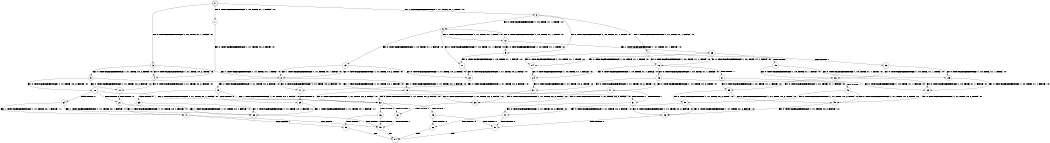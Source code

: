 digraph BCG {
size = "7, 10.5";
center = TRUE;
node [shape = circle];
0 [peripheries = 2];
0 -> 1 [label = "EX !0 !ATOMIC_EXCH_BRANCH (1, +0, TRUE, +1, 1, FALSE) !:0:"];
0 -> 2 [label = "EX !1 !ATOMIC_EXCH_BRANCH (1, +1, TRUE, +0, 1, TRUE) !:0:"];
0 -> 3 [label = "EX !0 !ATOMIC_EXCH_BRANCH (1, +0, TRUE, +1, 1, FALSE) !:0:"];
1 -> 4 [label = "EX !0 !ATOMIC_EXCH_BRANCH (1, +1, TRUE, +0, 2, TRUE) !:0:"];
2 -> 5 [label = "EX !0 !ATOMIC_EXCH_BRANCH (1, +0, TRUE, +1, 1, TRUE) !:0:"];
2 -> 6 [label = "EX !0 !ATOMIC_EXCH_BRANCH (1, +0, TRUE, +1, 1, TRUE) !:0:"];
2 -> 7 [label = "EX !1 !ATOMIC_EXCH_BRANCH (1, +1, TRUE, +0, 1, FALSE) !:0:"];
3 -> 4 [label = "EX !0 !ATOMIC_EXCH_BRANCH (1, +1, TRUE, +0, 2, TRUE) !:0:"];
3 -> 8 [label = "EX !1 !ATOMIC_EXCH_BRANCH (1, +1, TRUE, +0, 1, TRUE) !:0:"];
3 -> 9 [label = "EX !0 !ATOMIC_EXCH_BRANCH (1, +1, TRUE, +0, 2, TRUE) !:0:"];
4 -> 10 [label = "EX !0 !ATOMIC_EXCH_BRANCH (1, +1, TRUE, +0, 2, FALSE) !:0:"];
5 -> 11 [label = "EX !0 !ATOMIC_EXCH_BRANCH (1, +0, TRUE, +1, 1, FALSE) !:0:"];
6 -> 11 [label = "EX !0 !ATOMIC_EXCH_BRANCH (1, +0, TRUE, +1, 1, FALSE) !:0:"];
6 -> 12 [label = "EX !1 !ATOMIC_EXCH_BRANCH (1, +1, TRUE, +0, 1, TRUE) !:0:"];
6 -> 13 [label = "EX !0 !ATOMIC_EXCH_BRANCH (1, +0, TRUE, +1, 1, FALSE) !:0:"];
7 -> 14 [label = "EX !0 !ATOMIC_EXCH_BRANCH (1, +0, TRUE, +1, 1, TRUE) !:0:"];
7 -> 15 [label = "TERMINATE !1"];
7 -> 16 [label = "EX !0 !ATOMIC_EXCH_BRANCH (1, +0, TRUE, +1, 1, TRUE) !:0:"];
8 -> 17 [label = "EX !0 !ATOMIC_EXCH_BRANCH (1, +1, TRUE, +0, 2, FALSE) !:0:"];
8 -> 18 [label = "EX !1 !ATOMIC_EXCH_BRANCH (1, +1, TRUE, +0, 1, FALSE) !:0:"];
8 -> 19 [label = "EX !0 !ATOMIC_EXCH_BRANCH (1, +1, TRUE, +0, 2, FALSE) !:0:"];
9 -> 10 [label = "EX !0 !ATOMIC_EXCH_BRANCH (1, +1, TRUE, +0, 2, FALSE) !:0:"];
9 -> 18 [label = "EX !1 !ATOMIC_EXCH_BRANCH (1, +1, TRUE, +0, 1, FALSE) !:0:"];
9 -> 20 [label = "EX !0 !ATOMIC_EXCH_BRANCH (1, +1, TRUE, +0, 2, FALSE) !:0:"];
10 -> 21 [label = "TERMINATE !0"];
11 -> 22 [label = "EX !0 !ATOMIC_EXCH_BRANCH (1, +1, TRUE, +0, 2, TRUE) !:0:"];
12 -> 5 [label = "EX !0 !ATOMIC_EXCH_BRANCH (1, +0, TRUE, +1, 1, TRUE) !:0:"];
12 -> 23 [label = "EX !1 !ATOMIC_EXCH_BRANCH (1, +1, TRUE, +0, 1, FALSE) !:0:"];
12 -> 6 [label = "EX !0 !ATOMIC_EXCH_BRANCH (1, +0, TRUE, +1, 1, TRUE) !:0:"];
13 -> 22 [label = "EX !0 !ATOMIC_EXCH_BRANCH (1, +1, TRUE, +0, 2, TRUE) !:0:"];
13 -> 8 [label = "EX !1 !ATOMIC_EXCH_BRANCH (1, +1, TRUE, +0, 1, TRUE) !:0:"];
13 -> 8 [label = "EX !0 !ATOMIC_EXCH_BRANCH (1, +1, TRUE, +0, 2, TRUE) !:0:"];
14 -> 24 [label = "EX !0 !ATOMIC_EXCH_BRANCH (1, +0, TRUE, +1, 1, FALSE) !:0:"];
15 -> 25 [label = "EX !0 !ATOMIC_EXCH_BRANCH (1, +0, TRUE, +1, 1, TRUE) !:0:"];
15 -> 26 [label = "EX !0 !ATOMIC_EXCH_BRANCH (1, +0, TRUE, +1, 1, TRUE) !:0:"];
16 -> 24 [label = "EX !0 !ATOMIC_EXCH_BRANCH (1, +0, TRUE, +1, 1, FALSE) !:0:"];
16 -> 27 [label = "TERMINATE !1"];
16 -> 28 [label = "EX !0 !ATOMIC_EXCH_BRANCH (1, +0, TRUE, +1, 1, FALSE) !:0:"];
17 -> 29 [label = "TERMINATE !0"];
18 -> 30 [label = "EX !0 !ATOMIC_EXCH_BRANCH (1, +1, TRUE, +0, 2, FALSE) !:0:"];
18 -> 31 [label = "TERMINATE !1"];
18 -> 32 [label = "EX !0 !ATOMIC_EXCH_BRANCH (1, +1, TRUE, +0, 2, FALSE) !:0:"];
19 -> 29 [label = "TERMINATE !0"];
19 -> 33 [label = "TERMINATE !0"];
19 -> 32 [label = "EX !1 !ATOMIC_EXCH_BRANCH (1, +1, TRUE, +0, 1, FALSE) !:0:"];
20 -> 21 [label = "TERMINATE !0"];
20 -> 34 [label = "TERMINATE !0"];
20 -> 32 [label = "EX !1 !ATOMIC_EXCH_BRANCH (1, +1, TRUE, +0, 1, FALSE) !:0:"];
21 -> 35 [label = "EX !1 !ATOMIC_EXCH_BRANCH (1, +1, TRUE, +0, 1, FALSE) !:1:"];
22 -> 17 [label = "EX !0 !ATOMIC_EXCH_BRANCH (1, +1, TRUE, +0, 2, FALSE) !:0:"];
23 -> 14 [label = "EX !0 !ATOMIC_EXCH_BRANCH (1, +0, TRUE, +1, 1, TRUE) !:0:"];
23 -> 36 [label = "TERMINATE !1"];
23 -> 16 [label = "EX !0 !ATOMIC_EXCH_BRANCH (1, +0, TRUE, +1, 1, TRUE) !:0:"];
24 -> 37 [label = "EX !0 !ATOMIC_EXCH_BRANCH (1, +1, TRUE, +0, 2, TRUE) !:0:"];
25 -> 38 [label = "EX !0 !ATOMIC_EXCH_BRANCH (1, +0, TRUE, +1, 1, FALSE) !:0:"];
26 -> 38 [label = "EX !0 !ATOMIC_EXCH_BRANCH (1, +0, TRUE, +1, 1, FALSE) !:0:"];
26 -> 39 [label = "EX !0 !ATOMIC_EXCH_BRANCH (1, +0, TRUE, +1, 1, FALSE) !:0:"];
27 -> 38 [label = "EX !0 !ATOMIC_EXCH_BRANCH (1, +0, TRUE, +1, 1, FALSE) !:0:"];
27 -> 39 [label = "EX !0 !ATOMIC_EXCH_BRANCH (1, +0, TRUE, +1, 1, FALSE) !:0:"];
28 -> 37 [label = "EX !0 !ATOMIC_EXCH_BRANCH (1, +1, TRUE, +0, 2, TRUE) !:0:"];
28 -> 40 [label = "TERMINATE !1"];
28 -> 41 [label = "EX !0 !ATOMIC_EXCH_BRANCH (1, +1, TRUE, +0, 2, TRUE) !:0:"];
29 -> 35 [label = "EX !1 !ATOMIC_EXCH_BRANCH (1, +1, TRUE, +0, 1, FALSE) !:1:"];
30 -> 42 [label = "TERMINATE !0"];
31 -> 43 [label = "EX !0 !ATOMIC_EXCH_BRANCH (1, +1, TRUE, +0, 2, FALSE) !:0:"];
31 -> 44 [label = "EX !0 !ATOMIC_EXCH_BRANCH (1, +1, TRUE, +0, 2, FALSE) !:0:"];
32 -> 42 [label = "TERMINATE !0"];
32 -> 45 [label = "TERMINATE !1"];
32 -> 46 [label = "TERMINATE !0"];
33 -> 35 [label = "EX !1 !ATOMIC_EXCH_BRANCH (1, +1, TRUE, +0, 1, FALSE) !:1:"];
33 -> 47 [label = "EX !1 !ATOMIC_EXCH_BRANCH (1, +1, TRUE, +0, 1, FALSE) !:1:"];
34 -> 35 [label = "EX !1 !ATOMIC_EXCH_BRANCH (1, +1, TRUE, +0, 1, FALSE) !:1:"];
34 -> 47 [label = "EX !1 !ATOMIC_EXCH_BRANCH (1, +1, TRUE, +0, 1, FALSE) !:1:"];
35 -> 48 [label = "TERMINATE !1"];
36 -> 25 [label = "EX !0 !ATOMIC_EXCH_BRANCH (1, +0, TRUE, +1, 1, TRUE) !:0:"];
36 -> 26 [label = "EX !0 !ATOMIC_EXCH_BRANCH (1, +0, TRUE, +1, 1, TRUE) !:0:"];
37 -> 30 [label = "EX !0 !ATOMIC_EXCH_BRANCH (1, +1, TRUE, +0, 2, FALSE) !:0:"];
38 -> 49 [label = "EX !0 !ATOMIC_EXCH_BRANCH (1, +1, TRUE, +0, 2, TRUE) !:0:"];
39 -> 49 [label = "EX !0 !ATOMIC_EXCH_BRANCH (1, +1, TRUE, +0, 2, TRUE) !:0:"];
39 -> 50 [label = "EX !0 !ATOMIC_EXCH_BRANCH (1, +1, TRUE, +0, 2, TRUE) !:0:"];
40 -> 49 [label = "EX !0 !ATOMIC_EXCH_BRANCH (1, +1, TRUE, +0, 2, TRUE) !:0:"];
40 -> 50 [label = "EX !0 !ATOMIC_EXCH_BRANCH (1, +1, TRUE, +0, 2, TRUE) !:0:"];
41 -> 30 [label = "EX !0 !ATOMIC_EXCH_BRANCH (1, +1, TRUE, +0, 2, FALSE) !:0:"];
41 -> 31 [label = "TERMINATE !1"];
41 -> 32 [label = "EX !0 !ATOMIC_EXCH_BRANCH (1, +1, TRUE, +0, 2, FALSE) !:0:"];
42 -> 48 [label = "TERMINATE !1"];
43 -> 51 [label = "TERMINATE !0"];
44 -> 51 [label = "TERMINATE !0"];
44 -> 52 [label = "TERMINATE !0"];
45 -> 51 [label = "TERMINATE !0"];
45 -> 52 [label = "TERMINATE !0"];
46 -> 48 [label = "TERMINATE !1"];
46 -> 53 [label = "TERMINATE !1"];
47 -> 48 [label = "TERMINATE !1"];
47 -> 53 [label = "TERMINATE !1"];
48 -> 54 [label = "exit"];
49 -> 43 [label = "EX !0 !ATOMIC_EXCH_BRANCH (1, +1, TRUE, +0, 2, FALSE) !:0:"];
50 -> 43 [label = "EX !0 !ATOMIC_EXCH_BRANCH (1, +1, TRUE, +0, 2, FALSE) !:0:"];
50 -> 44 [label = "EX !0 !ATOMIC_EXCH_BRANCH (1, +1, TRUE, +0, 2, FALSE) !:0:"];
51 -> 54 [label = "exit"];
52 -> 54 [label = "exit"];
53 -> 54 [label = "exit"];
}
